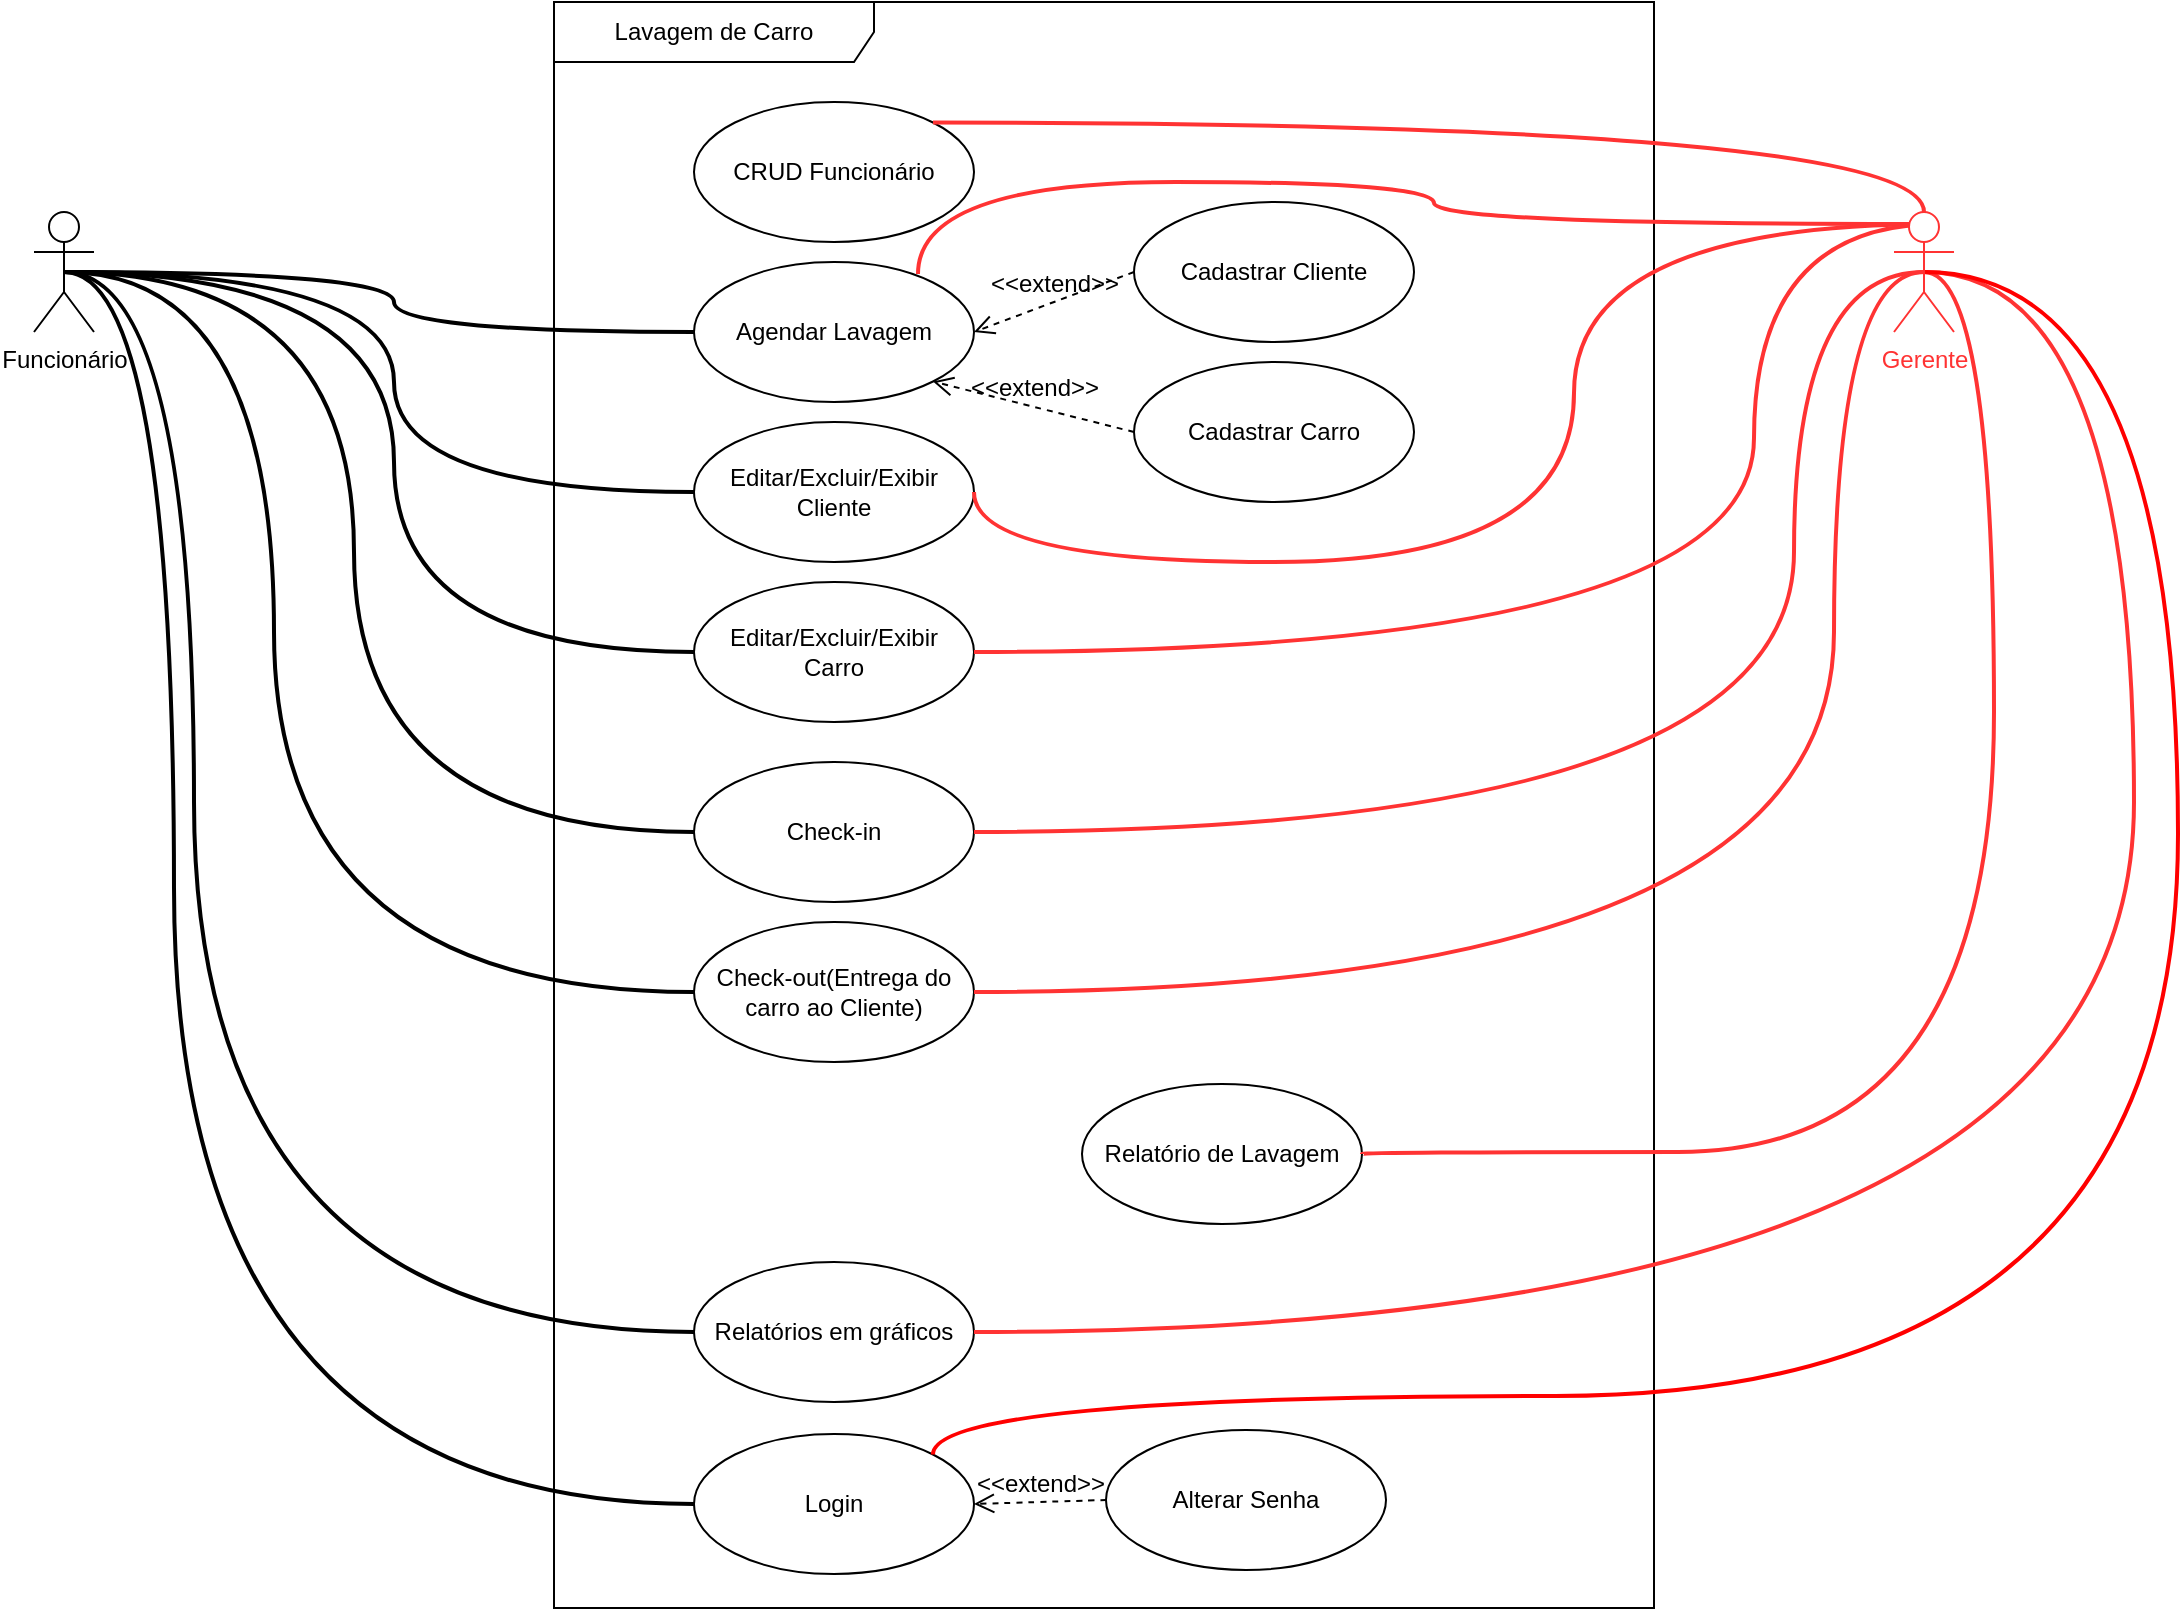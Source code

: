 <mxfile version="24.4.13" type="device">
  <diagram name="Página-1" id="vjC1adTiTMulnfmGKpRd">
    <mxGraphModel dx="1834" dy="1580" grid="0" gridSize="10" guides="1" tooltips="1" connect="1" arrows="1" fold="1" page="0" pageScale="1" pageWidth="827" pageHeight="1169" math="0" shadow="0">
      <root>
        <mxCell id="0" />
        <mxCell id="1" parent="0" />
        <mxCell id="STybgOZ6_wo6ui0jpVrt-2" value="Lavagem de Carro" style="shape=umlFrame;whiteSpace=wrap;html=1;pointerEvents=0;recursiveResize=0;container=1;collapsible=0;width=160;" parent="1" vertex="1">
          <mxGeometry x="-70" y="-780" width="550" height="803" as="geometry" />
        </mxCell>
        <mxCell id="STybgOZ6_wo6ui0jpVrt-3" value="CRUD Funcionário" style="ellipse;whiteSpace=wrap;html=1;" parent="STybgOZ6_wo6ui0jpVrt-2" vertex="1">
          <mxGeometry x="70" y="50" width="140" height="70" as="geometry" />
        </mxCell>
        <mxCell id="STybgOZ6_wo6ui0jpVrt-4" value="Agendar Lavagem" style="ellipse;whiteSpace=wrap;html=1;" parent="STybgOZ6_wo6ui0jpVrt-2" vertex="1">
          <mxGeometry x="70" y="130" width="140" height="70" as="geometry" />
        </mxCell>
        <mxCell id="STybgOZ6_wo6ui0jpVrt-5" value="Editar/Excluir/Exibir&lt;div&gt;Cliente&lt;/div&gt;" style="ellipse;whiteSpace=wrap;html=1;" parent="STybgOZ6_wo6ui0jpVrt-2" vertex="1">
          <mxGeometry x="70" y="210" width="140" height="70" as="geometry" />
        </mxCell>
        <mxCell id="STybgOZ6_wo6ui0jpVrt-6" value="Check-in" style="ellipse;whiteSpace=wrap;html=1;" parent="STybgOZ6_wo6ui0jpVrt-2" vertex="1">
          <mxGeometry x="70" y="380" width="140" height="70" as="geometry" />
        </mxCell>
        <mxCell id="STybgOZ6_wo6ui0jpVrt-7" value="Check-out(Entrega do carro ao Cliente)" style="ellipse;whiteSpace=wrap;html=1;" parent="STybgOZ6_wo6ui0jpVrt-2" vertex="1">
          <mxGeometry x="70" y="460" width="140" height="70" as="geometry" />
        </mxCell>
        <mxCell id="STybgOZ6_wo6ui0jpVrt-8" value="Relatório de Lavagem" style="ellipse;whiteSpace=wrap;html=1;" parent="STybgOZ6_wo6ui0jpVrt-2" vertex="1">
          <mxGeometry x="264" y="541" width="140" height="70" as="geometry" />
        </mxCell>
        <mxCell id="STybgOZ6_wo6ui0jpVrt-9" value="Relatórios em gráficos" style="ellipse;whiteSpace=wrap;html=1;" parent="STybgOZ6_wo6ui0jpVrt-2" vertex="1">
          <mxGeometry x="70" y="630" width="140" height="70" as="geometry" />
        </mxCell>
        <mxCell id="STybgOZ6_wo6ui0jpVrt-10" value="Cadastrar Cliente" style="ellipse;whiteSpace=wrap;html=1;" parent="STybgOZ6_wo6ui0jpVrt-2" vertex="1">
          <mxGeometry x="290" y="100" width="140" height="70" as="geometry" />
        </mxCell>
        <mxCell id="STybgOZ6_wo6ui0jpVrt-11" value="Cadastrar Carro" style="ellipse;whiteSpace=wrap;html=1;" parent="STybgOZ6_wo6ui0jpVrt-2" vertex="1">
          <mxGeometry x="290" y="180" width="140" height="70" as="geometry" />
        </mxCell>
        <mxCell id="STybgOZ6_wo6ui0jpVrt-12" value="Editar/Excluir/Exibir&lt;div&gt;Carro&lt;/div&gt;" style="ellipse;whiteSpace=wrap;html=1;" parent="STybgOZ6_wo6ui0jpVrt-2" vertex="1">
          <mxGeometry x="70" y="290" width="140" height="70" as="geometry" />
        </mxCell>
        <mxCell id="STybgOZ6_wo6ui0jpVrt-13" value="&amp;lt;&amp;lt;extend&amp;gt;&amp;gt;" style="html=1;verticalAlign=bottom;labelBackgroundColor=none;endArrow=open;endFill=0;dashed=1;rounded=0;fontSize=12;startSize=8;endSize=8;curved=1;entryX=1;entryY=0.5;entryDx=0;entryDy=0;exitX=0;exitY=0.5;exitDx=0;exitDy=0;" parent="STybgOZ6_wo6ui0jpVrt-2" source="STybgOZ6_wo6ui0jpVrt-10" target="STybgOZ6_wo6ui0jpVrt-4" edge="1">
          <mxGeometry width="160" relative="1" as="geometry">
            <mxPoint x="280" y="300" as="sourcePoint" />
            <mxPoint x="440" y="300" as="targetPoint" />
          </mxGeometry>
        </mxCell>
        <mxCell id="STybgOZ6_wo6ui0jpVrt-14" value="&amp;lt;&amp;lt;extend&amp;gt;&amp;gt;" style="html=1;verticalAlign=bottom;labelBackgroundColor=none;endArrow=open;endFill=0;dashed=1;rounded=0;fontSize=12;startSize=8;endSize=8;curved=1;entryX=1;entryY=1;entryDx=0;entryDy=0;exitX=0;exitY=0.5;exitDx=0;exitDy=0;" parent="STybgOZ6_wo6ui0jpVrt-2" source="STybgOZ6_wo6ui0jpVrt-11" target="STybgOZ6_wo6ui0jpVrt-4" edge="1">
          <mxGeometry width="160" relative="1" as="geometry">
            <mxPoint x="300" y="145" as="sourcePoint" />
            <mxPoint x="220" y="175" as="targetPoint" />
          </mxGeometry>
        </mxCell>
        <mxCell id="0RaXyyCh2EYzIQkPMjXp-1" value="Login" style="ellipse;whiteSpace=wrap;html=1;" parent="STybgOZ6_wo6ui0jpVrt-2" vertex="1">
          <mxGeometry x="70" y="716" width="140" height="70" as="geometry" />
        </mxCell>
        <mxCell id="0RaXyyCh2EYzIQkPMjXp-2" value="Alterar Senha" style="ellipse;whiteSpace=wrap;html=1;" parent="STybgOZ6_wo6ui0jpVrt-2" vertex="1">
          <mxGeometry x="276" y="714" width="140" height="70" as="geometry" />
        </mxCell>
        <mxCell id="0RaXyyCh2EYzIQkPMjXp-3" value="&amp;lt;&amp;lt;extend&amp;gt;&amp;gt;" style="html=1;verticalAlign=bottom;labelBackgroundColor=none;endArrow=open;endFill=0;dashed=1;rounded=0;fontSize=12;startSize=8;endSize=8;curved=1;entryX=1;entryY=0.5;entryDx=0;entryDy=0;exitX=0;exitY=0.5;exitDx=0;exitDy=0;" parent="STybgOZ6_wo6ui0jpVrt-2" source="0RaXyyCh2EYzIQkPMjXp-2" target="0RaXyyCh2EYzIQkPMjXp-1" edge="1">
          <mxGeometry width="160" relative="1" as="geometry">
            <mxPoint x="300" y="225" as="sourcePoint" />
            <mxPoint x="199" y="200" as="targetPoint" />
          </mxGeometry>
        </mxCell>
        <mxCell id="STybgOZ6_wo6ui0jpVrt-30" style="edgeStyle=orthogonalEdgeStyle;curved=1;rounded=0;orthogonalLoop=1;jettySize=auto;html=1;exitX=0.5;exitY=0.5;exitDx=0;exitDy=0;exitPerimeter=0;entryX=0;entryY=0.5;entryDx=0;entryDy=0;fontSize=12;startSize=8;endSize=8;endArrow=none;endFill=0;strokeWidth=2;" parent="1" source="STybgOZ6_wo6ui0jpVrt-15" target="STybgOZ6_wo6ui0jpVrt-4" edge="1">
          <mxGeometry relative="1" as="geometry" />
        </mxCell>
        <mxCell id="STybgOZ6_wo6ui0jpVrt-31" style="edgeStyle=orthogonalEdgeStyle;curved=1;rounded=0;orthogonalLoop=1;jettySize=auto;html=1;exitX=0.5;exitY=0.5;exitDx=0;exitDy=0;exitPerimeter=0;entryX=0;entryY=0.5;entryDx=0;entryDy=0;fontSize=12;startSize=8;endSize=8;strokeWidth=2;endArrow=none;endFill=0;" parent="1" source="STybgOZ6_wo6ui0jpVrt-15" target="STybgOZ6_wo6ui0jpVrt-5" edge="1">
          <mxGeometry relative="1" as="geometry" />
        </mxCell>
        <mxCell id="STybgOZ6_wo6ui0jpVrt-32" style="edgeStyle=orthogonalEdgeStyle;curved=1;rounded=0;orthogonalLoop=1;jettySize=auto;html=1;exitX=0.5;exitY=0.5;exitDx=0;exitDy=0;exitPerimeter=0;entryX=0;entryY=0.5;entryDx=0;entryDy=0;fontSize=12;startSize=8;endSize=8;endArrow=none;endFill=0;strokeWidth=2;" parent="1" source="STybgOZ6_wo6ui0jpVrt-15" target="STybgOZ6_wo6ui0jpVrt-12" edge="1">
          <mxGeometry relative="1" as="geometry" />
        </mxCell>
        <mxCell id="STybgOZ6_wo6ui0jpVrt-33" style="edgeStyle=orthogonalEdgeStyle;curved=1;rounded=0;orthogonalLoop=1;jettySize=auto;html=1;exitX=0.5;exitY=0.5;exitDx=0;exitDy=0;exitPerimeter=0;entryX=0;entryY=0.5;entryDx=0;entryDy=0;fontSize=12;startSize=8;endSize=8;strokeWidth=2;endArrow=none;endFill=0;" parent="1" source="STybgOZ6_wo6ui0jpVrt-15" target="STybgOZ6_wo6ui0jpVrt-6" edge="1">
          <mxGeometry relative="1" as="geometry">
            <Array as="points">
              <mxPoint x="-170" y="-645" />
              <mxPoint x="-170" y="-365" />
            </Array>
          </mxGeometry>
        </mxCell>
        <mxCell id="STybgOZ6_wo6ui0jpVrt-34" style="edgeStyle=orthogonalEdgeStyle;curved=1;rounded=0;orthogonalLoop=1;jettySize=auto;html=1;exitX=0.5;exitY=0.5;exitDx=0;exitDy=0;exitPerimeter=0;entryX=0;entryY=0.5;entryDx=0;entryDy=0;fontSize=12;startSize=8;endSize=8;endArrow=none;endFill=0;strokeWidth=2;" parent="1" source="STybgOZ6_wo6ui0jpVrt-15" target="STybgOZ6_wo6ui0jpVrt-7" edge="1">
          <mxGeometry relative="1" as="geometry">
            <Array as="points">
              <mxPoint x="-210" y="-645" />
              <mxPoint x="-210" y="-285" />
            </Array>
          </mxGeometry>
        </mxCell>
        <mxCell id="STybgOZ6_wo6ui0jpVrt-36" style="edgeStyle=orthogonalEdgeStyle;curved=1;rounded=0;orthogonalLoop=1;jettySize=auto;html=1;exitX=0.5;exitY=0.5;exitDx=0;exitDy=0;exitPerimeter=0;entryX=0;entryY=0.5;entryDx=0;entryDy=0;fontSize=12;startSize=8;endSize=8;strokeWidth=2;endArrow=none;endFill=0;" parent="1" source="STybgOZ6_wo6ui0jpVrt-15" target="STybgOZ6_wo6ui0jpVrt-9" edge="1">
          <mxGeometry relative="1" as="geometry">
            <Array as="points">
              <mxPoint x="-250" y="-645" />
              <mxPoint x="-250" y="-115" />
            </Array>
          </mxGeometry>
        </mxCell>
        <mxCell id="0RaXyyCh2EYzIQkPMjXp-4" style="edgeStyle=orthogonalEdgeStyle;rounded=0;orthogonalLoop=1;jettySize=auto;html=1;exitX=0.5;exitY=0.5;exitDx=0;exitDy=0;exitPerimeter=0;entryX=0;entryY=0.5;entryDx=0;entryDy=0;curved=1;strokeWidth=2;endArrow=none;endFill=0;" parent="1" source="STybgOZ6_wo6ui0jpVrt-15" target="0RaXyyCh2EYzIQkPMjXp-1" edge="1">
          <mxGeometry relative="1" as="geometry">
            <Array as="points">
              <mxPoint x="-260" y="-645" />
              <mxPoint x="-260" y="-29" />
            </Array>
          </mxGeometry>
        </mxCell>
        <mxCell id="STybgOZ6_wo6ui0jpVrt-15" value="Funcionário" style="shape=umlActor;verticalLabelPosition=bottom;verticalAlign=top;html=1;" parent="1" vertex="1">
          <mxGeometry x="-330" y="-675" width="30" height="60" as="geometry" />
        </mxCell>
        <mxCell id="STybgOZ6_wo6ui0jpVrt-20" style="edgeStyle=orthogonalEdgeStyle;rounded=0;orthogonalLoop=1;jettySize=auto;html=1;exitX=0.5;exitY=0;exitDx=0;exitDy=0;exitPerimeter=0;fontSize=12;startSize=8;endSize=8;curved=1;entryX=1;entryY=0;entryDx=0;entryDy=0;endArrow=none;endFill=0;strokeWidth=2;strokeColor=#FF3333;" parent="1" source="STybgOZ6_wo6ui0jpVrt-18" target="STybgOZ6_wo6ui0jpVrt-3" edge="1">
          <mxGeometry relative="1" as="geometry">
            <mxPoint x="615" y="-730" as="targetPoint" />
          </mxGeometry>
        </mxCell>
        <mxCell id="STybgOZ6_wo6ui0jpVrt-21" style="edgeStyle=orthogonalEdgeStyle;curved=1;rounded=0;orthogonalLoop=1;jettySize=auto;html=1;exitX=0.25;exitY=0.1;exitDx=0;exitDy=0;exitPerimeter=0;entryX=0.8;entryY=0.086;entryDx=0;entryDy=0;fontSize=12;startSize=8;endSize=8;strokeColor=#FF3333;endArrow=none;endFill=0;entryPerimeter=0;strokeWidth=2;" parent="1" source="STybgOZ6_wo6ui0jpVrt-18" target="STybgOZ6_wo6ui0jpVrt-4" edge="1">
          <mxGeometry relative="1" as="geometry">
            <Array as="points">
              <mxPoint x="370" y="-669" />
              <mxPoint x="370" y="-690" />
              <mxPoint x="112" y="-690" />
            </Array>
          </mxGeometry>
        </mxCell>
        <mxCell id="STybgOZ6_wo6ui0jpVrt-23" style="edgeStyle=orthogonalEdgeStyle;curved=1;rounded=0;orthogonalLoop=1;jettySize=auto;html=1;exitX=0.75;exitY=0.1;exitDx=0;exitDy=0;exitPerimeter=0;entryX=1;entryY=0.5;entryDx=0;entryDy=0;fontSize=12;startSize=8;endSize=8;strokeWidth=2;strokeColor=#FF3333;endArrow=none;endFill=0;" parent="1" source="STybgOZ6_wo6ui0jpVrt-18" target="STybgOZ6_wo6ui0jpVrt-5" edge="1">
          <mxGeometry relative="1" as="geometry">
            <Array as="points">
              <mxPoint x="440" y="-669" />
              <mxPoint x="440" y="-500" />
              <mxPoint x="140" y="-500" />
            </Array>
          </mxGeometry>
        </mxCell>
        <mxCell id="STybgOZ6_wo6ui0jpVrt-24" style="edgeStyle=orthogonalEdgeStyle;curved=1;rounded=0;orthogonalLoop=1;jettySize=auto;html=1;exitX=0.75;exitY=0.1;exitDx=0;exitDy=0;exitPerimeter=0;entryX=1;entryY=0.5;entryDx=0;entryDy=0;fontSize=12;startSize=8;endSize=8;endArrow=none;endFill=0;strokeWidth=2;strokeColor=#FF3333;" parent="1" source="STybgOZ6_wo6ui0jpVrt-18" target="STybgOZ6_wo6ui0jpVrt-12" edge="1">
          <mxGeometry relative="1" as="geometry">
            <Array as="points">
              <mxPoint x="530" y="-669" />
              <mxPoint x="530" y="-455" />
            </Array>
          </mxGeometry>
        </mxCell>
        <mxCell id="STybgOZ6_wo6ui0jpVrt-25" style="edgeStyle=orthogonalEdgeStyle;curved=1;rounded=0;orthogonalLoop=1;jettySize=auto;html=1;exitX=0.5;exitY=0.5;exitDx=0;exitDy=0;exitPerimeter=0;entryX=1;entryY=0.5;entryDx=0;entryDy=0;fontSize=12;startSize=8;endSize=8;strokeColor=#FF3333;strokeWidth=2;endArrow=none;endFill=0;" parent="1" source="STybgOZ6_wo6ui0jpVrt-18" target="STybgOZ6_wo6ui0jpVrt-6" edge="1">
          <mxGeometry relative="1" as="geometry">
            <Array as="points">
              <mxPoint x="550" y="-645" />
              <mxPoint x="550" y="-365" />
            </Array>
          </mxGeometry>
        </mxCell>
        <mxCell id="STybgOZ6_wo6ui0jpVrt-26" style="edgeStyle=orthogonalEdgeStyle;curved=1;rounded=0;orthogonalLoop=1;jettySize=auto;html=1;exitX=0.5;exitY=0.5;exitDx=0;exitDy=0;exitPerimeter=0;entryX=1;entryY=0.5;entryDx=0;entryDy=0;fontSize=12;startSize=8;endSize=8;strokeWidth=2;strokeColor=#FF3333;endArrow=none;endFill=0;" parent="1" source="STybgOZ6_wo6ui0jpVrt-18" target="STybgOZ6_wo6ui0jpVrt-7" edge="1">
          <mxGeometry relative="1" as="geometry">
            <Array as="points">
              <mxPoint x="570" y="-645" />
              <mxPoint x="570" y="-285" />
            </Array>
          </mxGeometry>
        </mxCell>
        <mxCell id="STybgOZ6_wo6ui0jpVrt-27" style="edgeStyle=orthogonalEdgeStyle;curved=1;rounded=0;orthogonalLoop=1;jettySize=auto;html=1;exitX=0.5;exitY=0.5;exitDx=0;exitDy=0;exitPerimeter=0;entryX=1;entryY=0.5;entryDx=0;entryDy=0;fontSize=12;startSize=8;endSize=8;strokeWidth=2;endArrow=none;endFill=0;strokeColor=#FF3333;" parent="1" source="STybgOZ6_wo6ui0jpVrt-18" target="STybgOZ6_wo6ui0jpVrt-8" edge="1">
          <mxGeometry relative="1" as="geometry">
            <Array as="points">
              <mxPoint x="650" y="-645" />
              <mxPoint x="650" y="-205" />
            </Array>
          </mxGeometry>
        </mxCell>
        <mxCell id="STybgOZ6_wo6ui0jpVrt-28" style="edgeStyle=orthogonalEdgeStyle;curved=1;rounded=0;orthogonalLoop=1;jettySize=auto;html=1;exitX=0.5;exitY=0.5;exitDx=0;exitDy=0;exitPerimeter=0;entryX=1;entryY=0.5;entryDx=0;entryDy=0;fontSize=12;startSize=8;endSize=8;endArrow=none;endFill=0;strokeColor=#FF3333;strokeWidth=2;" parent="1" source="STybgOZ6_wo6ui0jpVrt-18" target="STybgOZ6_wo6ui0jpVrt-9" edge="1">
          <mxGeometry relative="1" as="geometry">
            <Array as="points">
              <mxPoint x="720" y="-645" />
              <mxPoint x="720" y="-115" />
            </Array>
          </mxGeometry>
        </mxCell>
        <mxCell id="0RaXyyCh2EYzIQkPMjXp-5" style="edgeStyle=orthogonalEdgeStyle;rounded=0;orthogonalLoop=1;jettySize=auto;html=1;exitX=0.5;exitY=0.5;exitDx=0;exitDy=0;exitPerimeter=0;entryX=1;entryY=0;entryDx=0;entryDy=0;curved=1;endArrow=none;endFill=0;strokeColor=#FF0000;strokeWidth=2;" parent="1" source="STybgOZ6_wo6ui0jpVrt-18" target="0RaXyyCh2EYzIQkPMjXp-1" edge="1">
          <mxGeometry relative="1" as="geometry">
            <Array as="points">
              <mxPoint x="742" y="-645" />
              <mxPoint x="742" y="-83" />
              <mxPoint x="120" y="-83" />
            </Array>
          </mxGeometry>
        </mxCell>
        <mxCell id="STybgOZ6_wo6ui0jpVrt-18" value="&lt;font color=&quot;#ff3333&quot;&gt;Gerente&lt;/font&gt;" style="shape=umlActor;verticalLabelPosition=bottom;verticalAlign=top;html=1;strokeColor=#FF3333;" parent="1" vertex="1">
          <mxGeometry x="600" y="-675" width="30" height="60" as="geometry" />
        </mxCell>
      </root>
    </mxGraphModel>
  </diagram>
</mxfile>

